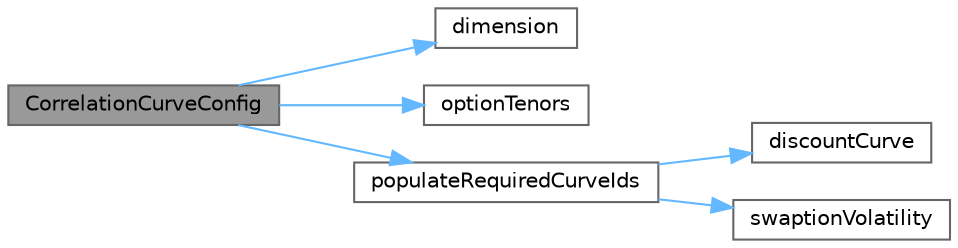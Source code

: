 digraph "CorrelationCurveConfig"
{
 // INTERACTIVE_SVG=YES
 // LATEX_PDF_SIZE
  bgcolor="transparent";
  edge [fontname=Helvetica,fontsize=10,labelfontname=Helvetica,labelfontsize=10];
  node [fontname=Helvetica,fontsize=10,shape=box,height=0.2,width=0.4];
  rankdir="LR";
  Node1 [label="CorrelationCurveConfig",height=0.2,width=0.4,color="gray40", fillcolor="grey60", style="filled", fontcolor="black",tooltip="Detailed constructor."];
  Node1 -> Node2 [color="steelblue1",style="solid"];
  Node2 [label="dimension",height=0.2,width=0.4,color="grey40", fillcolor="white", style="filled",URL="$classore_1_1data_1_1_correlation_curve_config.html#a960005c1b3f77fd6a3688d36a323bc73",tooltip=" "];
  Node1 -> Node3 [color="steelblue1",style="solid"];
  Node3 [label="optionTenors",height=0.2,width=0.4,color="grey40", fillcolor="white", style="filled",URL="$classore_1_1data_1_1_correlation_curve_config.html#a0c66e8a790463bcf0a1bacf9ec9ff78e",tooltip=" "];
  Node1 -> Node4 [color="steelblue1",style="solid"];
  Node4 [label="populateRequiredCurveIds",height=0.2,width=0.4,color="grey40", fillcolor="white", style="filled",URL="$classore_1_1data_1_1_correlation_curve_config.html#a09cdbe524aa89af7bba59a844397ebb9",tooltip=" "];
  Node4 -> Node5 [color="steelblue1",style="solid"];
  Node5 [label="discountCurve",height=0.2,width=0.4,color="grey40", fillcolor="white", style="filled",URL="$classore_1_1data_1_1_correlation_curve_config.html#a90228a5ffbc1beae3d7835b56dbc107e",tooltip=" "];
  Node4 -> Node6 [color="steelblue1",style="solid"];
  Node6 [label="swaptionVolatility",height=0.2,width=0.4,color="grey40", fillcolor="white", style="filled",URL="$classore_1_1data_1_1_correlation_curve_config.html#a014b87673cc49bf69a38644215e57398",tooltip=" "];
}
